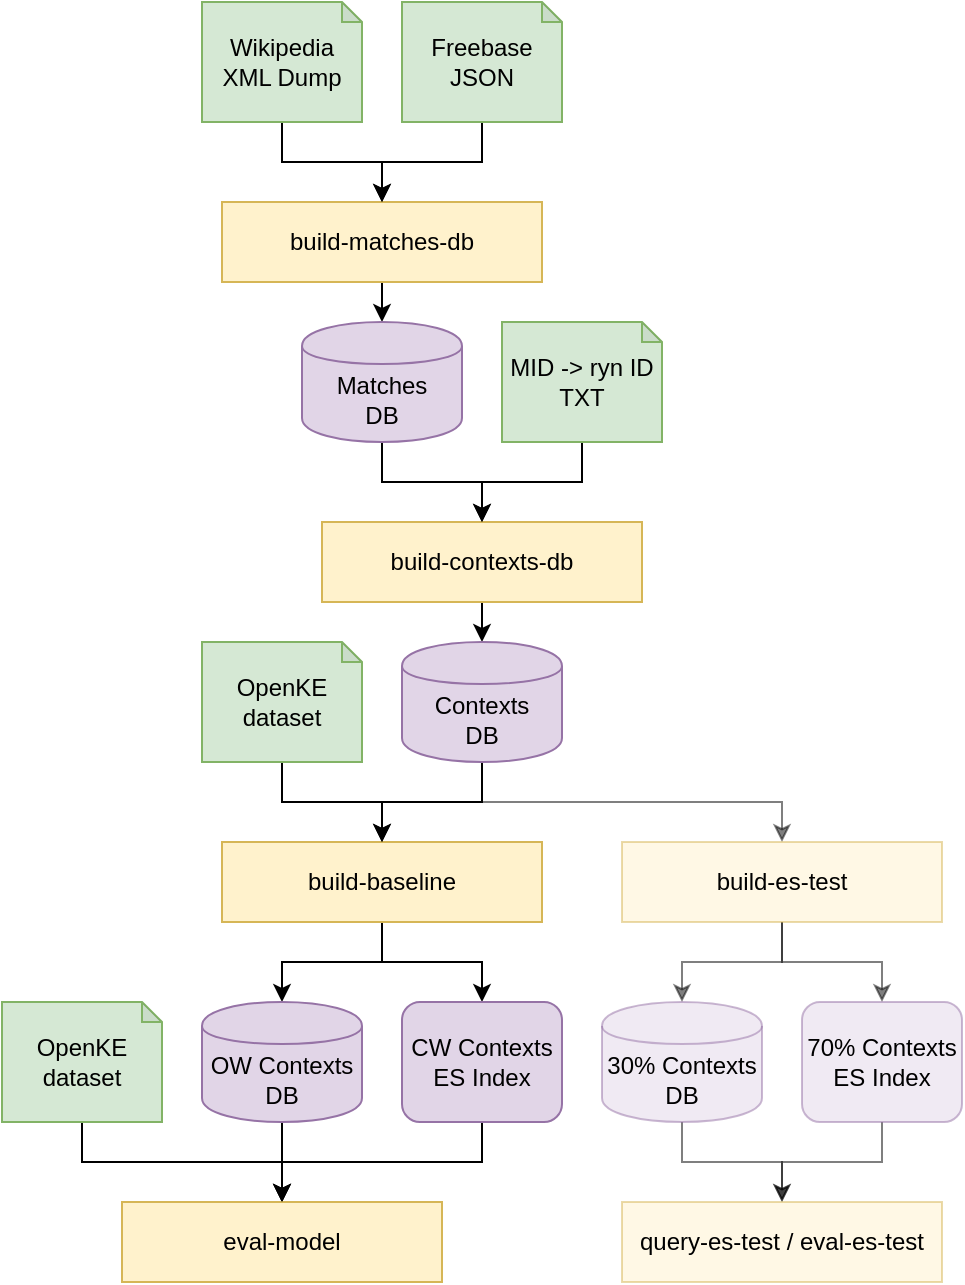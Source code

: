 <mxfile version="13.7.9" type="device"><diagram id="hzR92c3Jfi-k1KxHJ3s9" name="Page-1"><mxGraphModel dx="865" dy="506" grid="1" gridSize="10" guides="1" tooltips="1" connect="1" arrows="1" fold="1" page="1" pageScale="1" pageWidth="850" pageHeight="1100" math="0" shadow="0"><root><mxCell id="0"/><mxCell id="1" parent="0"/><mxCell id="DGRkjFlB3P9QqHhdhoIA-7" style="edgeStyle=orthogonalEdgeStyle;rounded=0;orthogonalLoop=1;jettySize=auto;html=1;exitX=0.5;exitY=1;exitDx=0;exitDy=0;entryX=0.5;entryY=0;entryDx=0;entryDy=0;" edge="1" parent="1" source="DGRkjFlB3P9QqHhdhoIA-2" target="DGRkjFlB3P9QqHhdhoIA-6"><mxGeometry relative="1" as="geometry"/></mxCell><mxCell id="DGRkjFlB3P9QqHhdhoIA-2" value="build-matches-db" style="rounded=0;whiteSpace=wrap;html=1;fillColor=#fff2cc;strokeColor=#d6b656;" vertex="1" parent="1"><mxGeometry x="260" y="500" width="160" height="40" as="geometry"/></mxCell><mxCell id="DGRkjFlB3P9QqHhdhoIA-4" style="edgeStyle=orthogonalEdgeStyle;rounded=0;orthogonalLoop=1;jettySize=auto;html=1;exitX=0.5;exitY=1;exitDx=0;exitDy=0;exitPerimeter=0;entryX=0.5;entryY=0;entryDx=0;entryDy=0;" edge="1" parent="1" source="DGRkjFlB3P9QqHhdhoIA-3" target="DGRkjFlB3P9QqHhdhoIA-2"><mxGeometry relative="1" as="geometry"/></mxCell><mxCell id="DGRkjFlB3P9QqHhdhoIA-3" value="Wikipedia XML Dump" style="shape=note;whiteSpace=wrap;html=1;backgroundOutline=1;darkOpacity=0.05;size=10;fillColor=#d5e8d4;strokeColor=#82b366;" vertex="1" parent="1"><mxGeometry x="250" y="400" width="80" height="60" as="geometry"/></mxCell><mxCell id="DGRkjFlB3P9QqHhdhoIA-11" style="edgeStyle=orthogonalEdgeStyle;rounded=0;orthogonalLoop=1;jettySize=auto;html=1;exitX=0.5;exitY=1;exitDx=0;exitDy=0;entryX=0.5;entryY=0;entryDx=0;entryDy=0;" edge="1" parent="1" source="DGRkjFlB3P9QqHhdhoIA-5" target="DGRkjFlB3P9QqHhdhoIA-10"><mxGeometry relative="1" as="geometry"/></mxCell><mxCell id="DGRkjFlB3P9QqHhdhoIA-5" value="&lt;span&gt;build-contexts-db&lt;br&gt;&lt;/span&gt;" style="rounded=0;whiteSpace=wrap;html=1;fillColor=#fff2cc;strokeColor=#d6b656;" vertex="1" parent="1"><mxGeometry x="310" y="660" width="160" height="40" as="geometry"/></mxCell><mxCell id="DGRkjFlB3P9QqHhdhoIA-8" style="edgeStyle=orthogonalEdgeStyle;rounded=0;orthogonalLoop=1;jettySize=auto;html=1;exitX=0.5;exitY=1;exitDx=0;exitDy=0;entryX=0.5;entryY=0;entryDx=0;entryDy=0;" edge="1" parent="1" source="DGRkjFlB3P9QqHhdhoIA-6" target="DGRkjFlB3P9QqHhdhoIA-5"><mxGeometry relative="1" as="geometry"/></mxCell><mxCell id="DGRkjFlB3P9QqHhdhoIA-6" value="Matches&lt;br&gt;DB" style="shape=cylinder;whiteSpace=wrap;html=1;boundedLbl=1;backgroundOutline=1;fillColor=#e1d5e7;strokeColor=#9673a6;" vertex="1" parent="1"><mxGeometry x="300" y="560" width="80" height="60" as="geometry"/></mxCell><mxCell id="DGRkjFlB3P9QqHhdhoIA-15" style="edgeStyle=orthogonalEdgeStyle;rounded=0;orthogonalLoop=1;jettySize=auto;html=1;exitX=0.5;exitY=1;exitDx=0;exitDy=0;entryX=0.5;entryY=0;entryDx=0;entryDy=0;" edge="1" parent="1" source="DGRkjFlB3P9QqHhdhoIA-9" target="DGRkjFlB3P9QqHhdhoIA-14"><mxGeometry relative="1" as="geometry"/></mxCell><mxCell id="DGRkjFlB3P9QqHhdhoIA-17" style="edgeStyle=orthogonalEdgeStyle;rounded=0;orthogonalLoop=1;jettySize=auto;html=1;exitX=0.5;exitY=1;exitDx=0;exitDy=0;entryX=0.5;entryY=0;entryDx=0;entryDy=0;" edge="1" parent="1" source="DGRkjFlB3P9QqHhdhoIA-9" target="DGRkjFlB3P9QqHhdhoIA-16"><mxGeometry relative="1" as="geometry"/></mxCell><mxCell id="DGRkjFlB3P9QqHhdhoIA-9" value="&lt;font style=&quot;font-size: 12px&quot;&gt;build-baseline&lt;/font&gt;" style="rounded=0;whiteSpace=wrap;html=1;fillColor=#fff2cc;strokeColor=#d6b656;" vertex="1" parent="1"><mxGeometry x="260" y="820" width="160" height="40" as="geometry"/></mxCell><mxCell id="DGRkjFlB3P9QqHhdhoIA-12" style="edgeStyle=orthogonalEdgeStyle;rounded=0;orthogonalLoop=1;jettySize=auto;html=1;exitX=0.5;exitY=1;exitDx=0;exitDy=0;entryX=0.5;entryY=0;entryDx=0;entryDy=0;" edge="1" parent="1" source="DGRkjFlB3P9QqHhdhoIA-10" target="DGRkjFlB3P9QqHhdhoIA-9"><mxGeometry relative="1" as="geometry"><mxPoint x="390" y="800" as="sourcePoint"/></mxGeometry></mxCell><mxCell id="DGRkjFlB3P9QqHhdhoIA-31" style="edgeStyle=orthogonalEdgeStyle;rounded=0;orthogonalLoop=1;jettySize=auto;html=1;exitX=0.5;exitY=1;exitDx=0;exitDy=0;entryX=0.5;entryY=0;entryDx=0;entryDy=0;opacity=50;" edge="1" parent="1" source="DGRkjFlB3P9QqHhdhoIA-10" target="DGRkjFlB3P9QqHhdhoIA-25"><mxGeometry relative="1" as="geometry"/></mxCell><mxCell id="DGRkjFlB3P9QqHhdhoIA-10" value="Contexts&lt;br&gt;DB" style="shape=cylinder;whiteSpace=wrap;html=1;boundedLbl=1;backgroundOutline=1;fillColor=#e1d5e7;strokeColor=#9673a6;" vertex="1" parent="1"><mxGeometry x="350" y="720" width="80" height="60" as="geometry"/></mxCell><mxCell id="DGRkjFlB3P9QqHhdhoIA-19" style="edgeStyle=orthogonalEdgeStyle;rounded=0;orthogonalLoop=1;jettySize=auto;html=1;exitX=0.5;exitY=1;exitDx=0;exitDy=0;entryX=0.5;entryY=0;entryDx=0;entryDy=0;" edge="1" parent="1" source="DGRkjFlB3P9QqHhdhoIA-14" target="DGRkjFlB3P9QqHhdhoIA-18"><mxGeometry relative="1" as="geometry"/></mxCell><mxCell id="DGRkjFlB3P9QqHhdhoIA-14" value="OW Contexts DB" style="shape=cylinder;whiteSpace=wrap;html=1;boundedLbl=1;backgroundOutline=1;fillColor=#e1d5e7;strokeColor=#9673a6;" vertex="1" parent="1"><mxGeometry x="250" y="900" width="80" height="60" as="geometry"/></mxCell><mxCell id="DGRkjFlB3P9QqHhdhoIA-20" style="edgeStyle=orthogonalEdgeStyle;rounded=0;orthogonalLoop=1;jettySize=auto;html=1;exitX=0.5;exitY=1;exitDx=0;exitDy=0;entryX=0.5;entryY=0;entryDx=0;entryDy=0;" edge="1" parent="1" source="DGRkjFlB3P9QqHhdhoIA-16" target="DGRkjFlB3P9QqHhdhoIA-18"><mxGeometry relative="1" as="geometry"/></mxCell><mxCell id="DGRkjFlB3P9QqHhdhoIA-16" value="CW Contexts ES Index" style="rounded=1;whiteSpace=wrap;html=1;fillColor=#e1d5e7;strokeColor=#9673a6;" vertex="1" parent="1"><mxGeometry x="350" y="900" width="80" height="60" as="geometry"/></mxCell><mxCell id="DGRkjFlB3P9QqHhdhoIA-18" value="&lt;font style=&quot;font-size: 12px&quot;&gt;eval-model&lt;/font&gt;" style="rounded=0;whiteSpace=wrap;html=1;fillColor=#fff2cc;strokeColor=#d6b656;" vertex="1" parent="1"><mxGeometry x="210" y="1000" width="160" height="40" as="geometry"/></mxCell><mxCell id="DGRkjFlB3P9QqHhdhoIA-23" style="edgeStyle=orthogonalEdgeStyle;rounded=0;orthogonalLoop=1;jettySize=auto;html=1;exitX=0.5;exitY=1;exitDx=0;exitDy=0;entryX=0.5;entryY=0;entryDx=0;entryDy=0;opacity=50;" edge="1" parent="1" source="DGRkjFlB3P9QqHhdhoIA-25" target="DGRkjFlB3P9QqHhdhoIA-27"><mxGeometry relative="1" as="geometry"/></mxCell><mxCell id="DGRkjFlB3P9QqHhdhoIA-24" style="edgeStyle=orthogonalEdgeStyle;rounded=0;orthogonalLoop=1;jettySize=auto;html=1;exitX=0.5;exitY=1;exitDx=0;exitDy=0;entryX=0.5;entryY=0;entryDx=0;entryDy=0;opacity=50;" edge="1" parent="1" source="DGRkjFlB3P9QqHhdhoIA-25" target="DGRkjFlB3P9QqHhdhoIA-29"><mxGeometry relative="1" as="geometry"/></mxCell><mxCell id="DGRkjFlB3P9QqHhdhoIA-25" value="&lt;font style=&quot;font-size: 12px&quot;&gt;build-es-test&lt;/font&gt;" style="rounded=0;whiteSpace=wrap;html=1;fillColor=#fff2cc;strokeColor=#d6b656;opacity=50;" vertex="1" parent="1"><mxGeometry x="460" y="820" width="160" height="40" as="geometry"/></mxCell><mxCell id="DGRkjFlB3P9QqHhdhoIA-26" style="edgeStyle=orthogonalEdgeStyle;rounded=0;orthogonalLoop=1;jettySize=auto;html=1;exitX=0.5;exitY=1;exitDx=0;exitDy=0;entryX=0.5;entryY=0;entryDx=0;entryDy=0;opacity=50;" edge="1" parent="1" source="DGRkjFlB3P9QqHhdhoIA-27" target="DGRkjFlB3P9QqHhdhoIA-30"><mxGeometry relative="1" as="geometry"/></mxCell><mxCell id="DGRkjFlB3P9QqHhdhoIA-27" value="30% Contexts DB" style="shape=cylinder;whiteSpace=wrap;html=1;boundedLbl=1;backgroundOutline=1;fillColor=#e1d5e7;strokeColor=#9673a6;opacity=50;" vertex="1" parent="1"><mxGeometry x="450" y="900" width="80" height="60" as="geometry"/></mxCell><mxCell id="DGRkjFlB3P9QqHhdhoIA-28" style="edgeStyle=orthogonalEdgeStyle;rounded=0;orthogonalLoop=1;jettySize=auto;html=1;exitX=0.5;exitY=1;exitDx=0;exitDy=0;entryX=0.5;entryY=0;entryDx=0;entryDy=0;opacity=50;" edge="1" parent="1" source="DGRkjFlB3P9QqHhdhoIA-29" target="DGRkjFlB3P9QqHhdhoIA-30"><mxGeometry relative="1" as="geometry"/></mxCell><mxCell id="DGRkjFlB3P9QqHhdhoIA-29" value="70% Contexts&lt;br&gt;ES Index" style="rounded=1;whiteSpace=wrap;html=1;fillColor=#e1d5e7;strokeColor=#9673a6;opacity=50;" vertex="1" parent="1"><mxGeometry x="550" y="900" width="80" height="60" as="geometry"/></mxCell><mxCell id="DGRkjFlB3P9QqHhdhoIA-30" value="&lt;font style=&quot;font-size: 12px&quot;&gt;query-es-test / eval-es-test&lt;/font&gt;" style="rounded=0;whiteSpace=wrap;html=1;fillColor=#fff2cc;strokeColor=#d6b656;opacity=50;" vertex="1" parent="1"><mxGeometry x="460" y="1000" width="160" height="40" as="geometry"/></mxCell><mxCell id="DGRkjFlB3P9QqHhdhoIA-33" style="edgeStyle=orthogonalEdgeStyle;rounded=0;orthogonalLoop=1;jettySize=auto;html=1;exitX=0.5;exitY=1;exitDx=0;exitDy=0;exitPerimeter=0;entryX=0.5;entryY=0;entryDx=0;entryDy=0;" edge="1" parent="1" source="DGRkjFlB3P9QqHhdhoIA-32" target="DGRkjFlB3P9QqHhdhoIA-2"><mxGeometry relative="1" as="geometry"/></mxCell><mxCell id="DGRkjFlB3P9QqHhdhoIA-32" value="Freebase JSON" style="shape=note;whiteSpace=wrap;html=1;backgroundOutline=1;darkOpacity=0.05;size=10;fillColor=#d5e8d4;strokeColor=#82b366;" vertex="1" parent="1"><mxGeometry x="350" y="400" width="80" height="60" as="geometry"/></mxCell><mxCell id="DGRkjFlB3P9QqHhdhoIA-35" style="edgeStyle=orthogonalEdgeStyle;rounded=0;orthogonalLoop=1;jettySize=auto;html=1;exitX=0.5;exitY=1;exitDx=0;exitDy=0;exitPerimeter=0;entryX=0.5;entryY=0;entryDx=0;entryDy=0;" edge="1" parent="1" source="DGRkjFlB3P9QqHhdhoIA-34" target="DGRkjFlB3P9QqHhdhoIA-5"><mxGeometry relative="1" as="geometry"/></mxCell><mxCell id="DGRkjFlB3P9QqHhdhoIA-34" value="MID -&amp;gt; ryn ID&lt;br&gt;TXT" style="shape=note;whiteSpace=wrap;html=1;backgroundOutline=1;darkOpacity=0.05;size=10;fillColor=#d5e8d4;strokeColor=#82b366;" vertex="1" parent="1"><mxGeometry x="400" y="560" width="80" height="60" as="geometry"/></mxCell><mxCell id="DGRkjFlB3P9QqHhdhoIA-38" style="edgeStyle=orthogonalEdgeStyle;rounded=0;orthogonalLoop=1;jettySize=auto;html=1;exitX=0.5;exitY=1;exitDx=0;exitDy=0;exitPerimeter=0;entryX=0.5;entryY=0;entryDx=0;entryDy=0;" edge="1" parent="1" source="DGRkjFlB3P9QqHhdhoIA-36" target="DGRkjFlB3P9QqHhdhoIA-9"><mxGeometry relative="1" as="geometry"/></mxCell><mxCell id="DGRkjFlB3P9QqHhdhoIA-36" value="OpenKE&lt;br&gt;dataset" style="shape=note;whiteSpace=wrap;html=1;backgroundOutline=1;darkOpacity=0.05;size=10;fillColor=#d5e8d4;strokeColor=#82b366;" vertex="1" parent="1"><mxGeometry x="250" y="720" width="80" height="60" as="geometry"/></mxCell><mxCell id="DGRkjFlB3P9QqHhdhoIA-40" style="edgeStyle=orthogonalEdgeStyle;rounded=0;orthogonalLoop=1;jettySize=auto;html=1;exitX=0.5;exitY=1;exitDx=0;exitDy=0;exitPerimeter=0;entryX=0.5;entryY=0;entryDx=0;entryDy=0;" edge="1" parent="1" source="DGRkjFlB3P9QqHhdhoIA-39" target="DGRkjFlB3P9QqHhdhoIA-18"><mxGeometry relative="1" as="geometry"/></mxCell><mxCell id="DGRkjFlB3P9QqHhdhoIA-39" value="OpenKE&lt;br&gt;dataset" style="shape=note;whiteSpace=wrap;html=1;backgroundOutline=1;darkOpacity=0.05;size=10;fillColor=#d5e8d4;strokeColor=#82b366;" vertex="1" parent="1"><mxGeometry x="150" y="900" width="80" height="60" as="geometry"/></mxCell></root></mxGraphModel></diagram></mxfile>